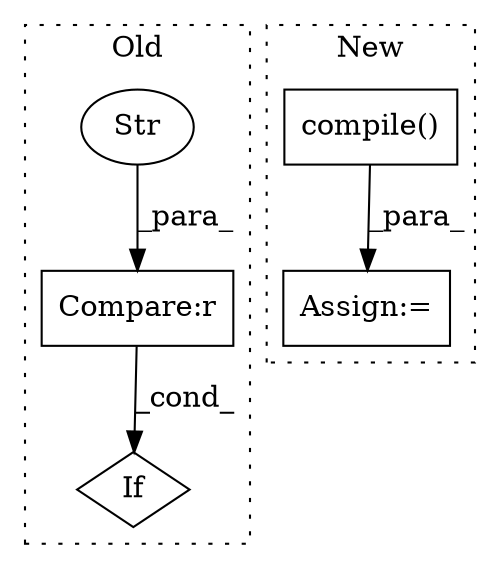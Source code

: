 digraph G {
subgraph cluster0 {
1 [label="If" a="96" s="2090" l="3" shape="diamond"];
4 [label="Compare:r" a="40" s="2131" l="18" shape="box"];
5 [label="Str" a="66" s="2131" l="6" shape="ellipse"];
label = "Old";
style="dotted";
}
subgraph cluster1 {
2 [label="compile()" a="75" s="2104,2142" l="11,1" shape="box"];
3 [label="Assign:=" a="68" s="2101" l="3" shape="box"];
label = "New";
style="dotted";
}
2 -> 3 [label="_para_"];
4 -> 1 [label="_cond_"];
5 -> 4 [label="_para_"];
}
